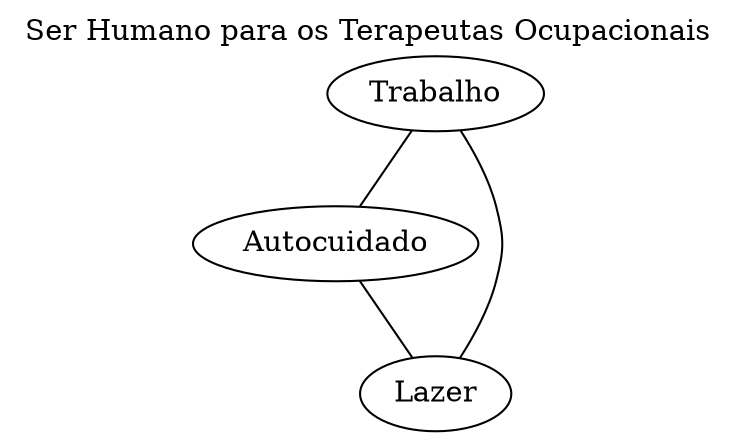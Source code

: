 graph ser_humano {
  labelloc="t";
  label = "Ser Humano para os Terapeutas Ocupacionais"  ;
  Trabalho -- "Autocuidado" -- Lazer -- Trabalho;
}
